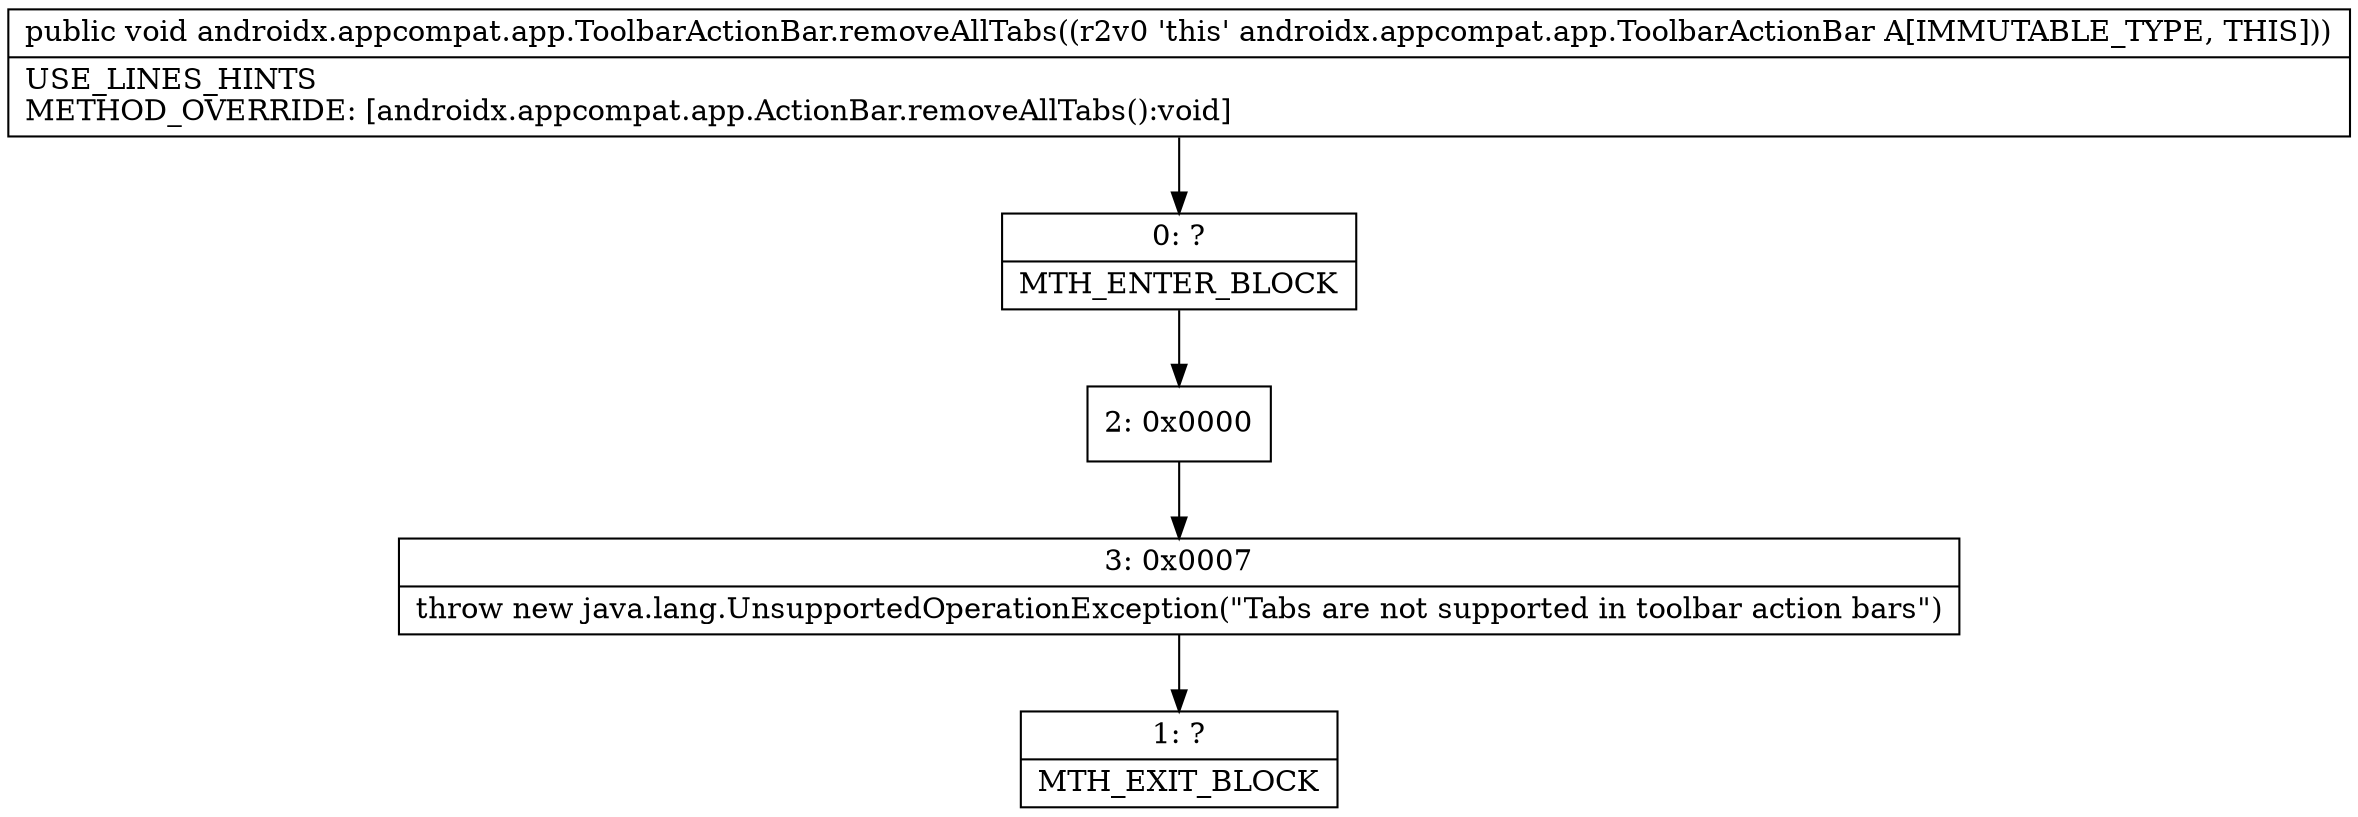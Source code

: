 digraph "CFG forandroidx.appcompat.app.ToolbarActionBar.removeAllTabs()V" {
Node_0 [shape=record,label="{0\:\ ?|MTH_ENTER_BLOCK\l}"];
Node_2 [shape=record,label="{2\:\ 0x0000}"];
Node_3 [shape=record,label="{3\:\ 0x0007|throw new java.lang.UnsupportedOperationException(\"Tabs are not supported in toolbar action bars\")\l}"];
Node_1 [shape=record,label="{1\:\ ?|MTH_EXIT_BLOCK\l}"];
MethodNode[shape=record,label="{public void androidx.appcompat.app.ToolbarActionBar.removeAllTabs((r2v0 'this' androidx.appcompat.app.ToolbarActionBar A[IMMUTABLE_TYPE, THIS]))  | USE_LINES_HINTS\lMETHOD_OVERRIDE: [androidx.appcompat.app.ActionBar.removeAllTabs():void]\l}"];
MethodNode -> Node_0;Node_0 -> Node_2;
Node_2 -> Node_3;
Node_3 -> Node_1;
}

